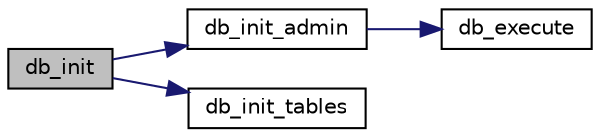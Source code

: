 digraph "db_init"
{
 // LATEX_PDF_SIZE
  edge [fontname="Helvetica",fontsize="10",labelfontname="Helvetica",labelfontsize="10"];
  node [fontname="Helvetica",fontsize="10",shape=record];
  rankdir="LR";
  Node1 [label="db_init",height=0.2,width=0.4,color="black", fillcolor="grey75", style="filled", fontcolor="black",tooltip="初始化数据库"];
  Node1 -> Node2 [color="midnightblue",fontsize="10",style="solid",fontname="Helvetica"];
  Node2 [label="db_init_admin",height=0.2,width=0.4,color="black", fillcolor="white", style="filled",URL="$db__init_8c.html#a3150883796c5992495402632eb67af6c",tooltip=" "];
  Node2 -> Node3 [color="midnightblue",fontsize="10",style="solid",fontname="Helvetica"];
  Node3 [label="db_execute",height=0.2,width=0.4,color="black", fillcolor="white", style="filled",URL="$database_8c.html#a272c71b015b2a321e080226a2169a360",tooltip="执行SQL语句"];
  Node1 -> Node4 [color="midnightblue",fontsize="10",style="solid",fontname="Helvetica"];
  Node4 [label="db_init_tables",height=0.2,width=0.4,color="black", fillcolor="white", style="filled",URL="$db__init_8c.html#ad49f13f03bddd8c64db0e9c9013b26b4",tooltip=" "];
}
